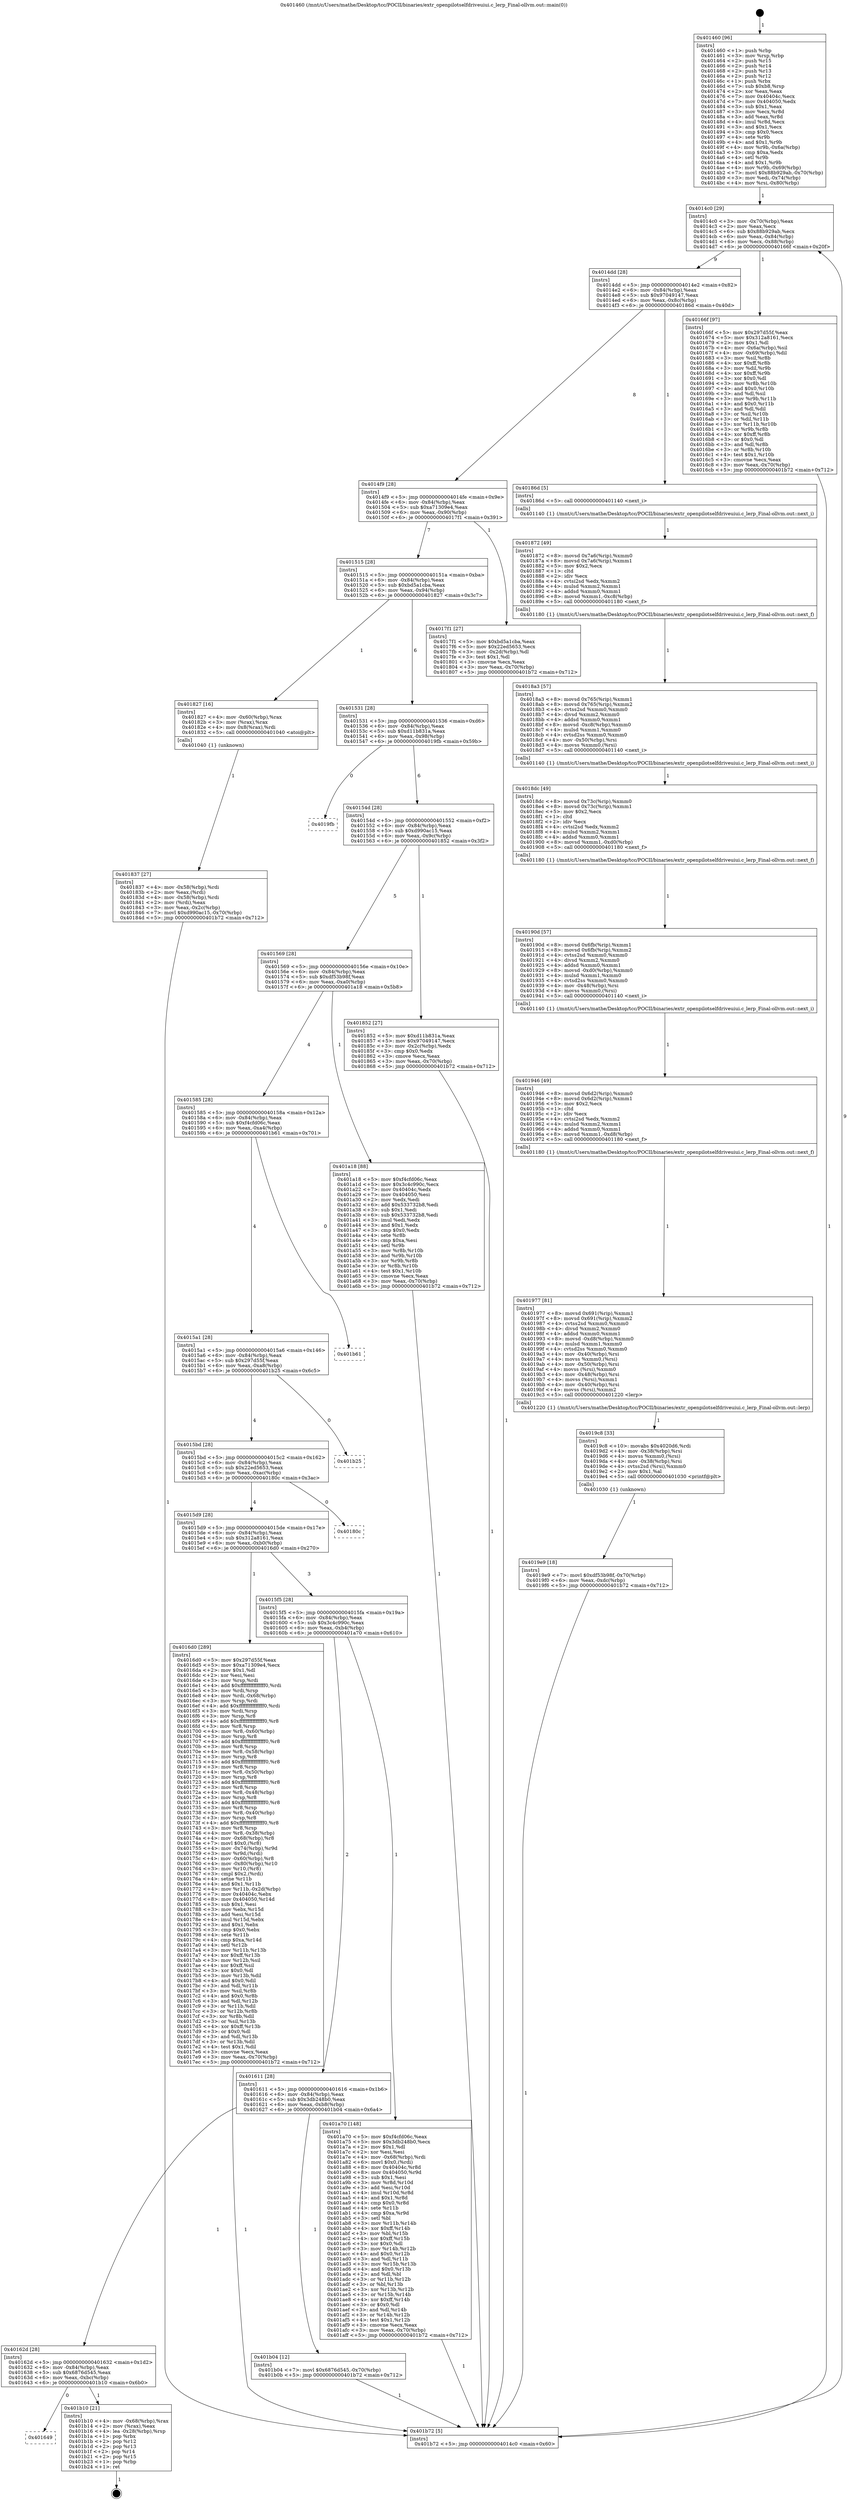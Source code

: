 digraph "0x401460" {
  label = "0x401460 (/mnt/c/Users/mathe/Desktop/tcc/POCII/binaries/extr_openpilotselfdriveuiui.c_lerp_Final-ollvm.out::main(0))"
  labelloc = "t"
  node[shape=record]

  Entry [label="",width=0.3,height=0.3,shape=circle,fillcolor=black,style=filled]
  "0x4014c0" [label="{
     0x4014c0 [29]\l
     | [instrs]\l
     &nbsp;&nbsp;0x4014c0 \<+3\>: mov -0x70(%rbp),%eax\l
     &nbsp;&nbsp;0x4014c3 \<+2\>: mov %eax,%ecx\l
     &nbsp;&nbsp;0x4014c5 \<+6\>: sub $0x88b929ab,%ecx\l
     &nbsp;&nbsp;0x4014cb \<+6\>: mov %eax,-0x84(%rbp)\l
     &nbsp;&nbsp;0x4014d1 \<+6\>: mov %ecx,-0x88(%rbp)\l
     &nbsp;&nbsp;0x4014d7 \<+6\>: je 000000000040166f \<main+0x20f\>\l
  }"]
  "0x40166f" [label="{
     0x40166f [97]\l
     | [instrs]\l
     &nbsp;&nbsp;0x40166f \<+5\>: mov $0x297d55f,%eax\l
     &nbsp;&nbsp;0x401674 \<+5\>: mov $0x312a8161,%ecx\l
     &nbsp;&nbsp;0x401679 \<+2\>: mov $0x1,%dl\l
     &nbsp;&nbsp;0x40167b \<+4\>: mov -0x6a(%rbp),%sil\l
     &nbsp;&nbsp;0x40167f \<+4\>: mov -0x69(%rbp),%dil\l
     &nbsp;&nbsp;0x401683 \<+3\>: mov %sil,%r8b\l
     &nbsp;&nbsp;0x401686 \<+4\>: xor $0xff,%r8b\l
     &nbsp;&nbsp;0x40168a \<+3\>: mov %dil,%r9b\l
     &nbsp;&nbsp;0x40168d \<+4\>: xor $0xff,%r9b\l
     &nbsp;&nbsp;0x401691 \<+3\>: xor $0x0,%dl\l
     &nbsp;&nbsp;0x401694 \<+3\>: mov %r8b,%r10b\l
     &nbsp;&nbsp;0x401697 \<+4\>: and $0x0,%r10b\l
     &nbsp;&nbsp;0x40169b \<+3\>: and %dl,%sil\l
     &nbsp;&nbsp;0x40169e \<+3\>: mov %r9b,%r11b\l
     &nbsp;&nbsp;0x4016a1 \<+4\>: and $0x0,%r11b\l
     &nbsp;&nbsp;0x4016a5 \<+3\>: and %dl,%dil\l
     &nbsp;&nbsp;0x4016a8 \<+3\>: or %sil,%r10b\l
     &nbsp;&nbsp;0x4016ab \<+3\>: or %dil,%r11b\l
     &nbsp;&nbsp;0x4016ae \<+3\>: xor %r11b,%r10b\l
     &nbsp;&nbsp;0x4016b1 \<+3\>: or %r9b,%r8b\l
     &nbsp;&nbsp;0x4016b4 \<+4\>: xor $0xff,%r8b\l
     &nbsp;&nbsp;0x4016b8 \<+3\>: or $0x0,%dl\l
     &nbsp;&nbsp;0x4016bb \<+3\>: and %dl,%r8b\l
     &nbsp;&nbsp;0x4016be \<+3\>: or %r8b,%r10b\l
     &nbsp;&nbsp;0x4016c1 \<+4\>: test $0x1,%r10b\l
     &nbsp;&nbsp;0x4016c5 \<+3\>: cmovne %ecx,%eax\l
     &nbsp;&nbsp;0x4016c8 \<+3\>: mov %eax,-0x70(%rbp)\l
     &nbsp;&nbsp;0x4016cb \<+5\>: jmp 0000000000401b72 \<main+0x712\>\l
  }"]
  "0x4014dd" [label="{
     0x4014dd [28]\l
     | [instrs]\l
     &nbsp;&nbsp;0x4014dd \<+5\>: jmp 00000000004014e2 \<main+0x82\>\l
     &nbsp;&nbsp;0x4014e2 \<+6\>: mov -0x84(%rbp),%eax\l
     &nbsp;&nbsp;0x4014e8 \<+5\>: sub $0x97049147,%eax\l
     &nbsp;&nbsp;0x4014ed \<+6\>: mov %eax,-0x8c(%rbp)\l
     &nbsp;&nbsp;0x4014f3 \<+6\>: je 000000000040186d \<main+0x40d\>\l
  }"]
  "0x401b72" [label="{
     0x401b72 [5]\l
     | [instrs]\l
     &nbsp;&nbsp;0x401b72 \<+5\>: jmp 00000000004014c0 \<main+0x60\>\l
  }"]
  "0x401460" [label="{
     0x401460 [96]\l
     | [instrs]\l
     &nbsp;&nbsp;0x401460 \<+1\>: push %rbp\l
     &nbsp;&nbsp;0x401461 \<+3\>: mov %rsp,%rbp\l
     &nbsp;&nbsp;0x401464 \<+2\>: push %r15\l
     &nbsp;&nbsp;0x401466 \<+2\>: push %r14\l
     &nbsp;&nbsp;0x401468 \<+2\>: push %r13\l
     &nbsp;&nbsp;0x40146a \<+2\>: push %r12\l
     &nbsp;&nbsp;0x40146c \<+1\>: push %rbx\l
     &nbsp;&nbsp;0x40146d \<+7\>: sub $0xb8,%rsp\l
     &nbsp;&nbsp;0x401474 \<+2\>: xor %eax,%eax\l
     &nbsp;&nbsp;0x401476 \<+7\>: mov 0x40404c,%ecx\l
     &nbsp;&nbsp;0x40147d \<+7\>: mov 0x404050,%edx\l
     &nbsp;&nbsp;0x401484 \<+3\>: sub $0x1,%eax\l
     &nbsp;&nbsp;0x401487 \<+3\>: mov %ecx,%r8d\l
     &nbsp;&nbsp;0x40148a \<+3\>: add %eax,%r8d\l
     &nbsp;&nbsp;0x40148d \<+4\>: imul %r8d,%ecx\l
     &nbsp;&nbsp;0x401491 \<+3\>: and $0x1,%ecx\l
     &nbsp;&nbsp;0x401494 \<+3\>: cmp $0x0,%ecx\l
     &nbsp;&nbsp;0x401497 \<+4\>: sete %r9b\l
     &nbsp;&nbsp;0x40149b \<+4\>: and $0x1,%r9b\l
     &nbsp;&nbsp;0x40149f \<+4\>: mov %r9b,-0x6a(%rbp)\l
     &nbsp;&nbsp;0x4014a3 \<+3\>: cmp $0xa,%edx\l
     &nbsp;&nbsp;0x4014a6 \<+4\>: setl %r9b\l
     &nbsp;&nbsp;0x4014aa \<+4\>: and $0x1,%r9b\l
     &nbsp;&nbsp;0x4014ae \<+4\>: mov %r9b,-0x69(%rbp)\l
     &nbsp;&nbsp;0x4014b2 \<+7\>: movl $0x88b929ab,-0x70(%rbp)\l
     &nbsp;&nbsp;0x4014b9 \<+3\>: mov %edi,-0x74(%rbp)\l
     &nbsp;&nbsp;0x4014bc \<+4\>: mov %rsi,-0x80(%rbp)\l
  }"]
  Exit [label="",width=0.3,height=0.3,shape=circle,fillcolor=black,style=filled,peripheries=2]
  "0x40186d" [label="{
     0x40186d [5]\l
     | [instrs]\l
     &nbsp;&nbsp;0x40186d \<+5\>: call 0000000000401140 \<next_i\>\l
     | [calls]\l
     &nbsp;&nbsp;0x401140 \{1\} (/mnt/c/Users/mathe/Desktop/tcc/POCII/binaries/extr_openpilotselfdriveuiui.c_lerp_Final-ollvm.out::next_i)\l
  }"]
  "0x4014f9" [label="{
     0x4014f9 [28]\l
     | [instrs]\l
     &nbsp;&nbsp;0x4014f9 \<+5\>: jmp 00000000004014fe \<main+0x9e\>\l
     &nbsp;&nbsp;0x4014fe \<+6\>: mov -0x84(%rbp),%eax\l
     &nbsp;&nbsp;0x401504 \<+5\>: sub $0xa71309e4,%eax\l
     &nbsp;&nbsp;0x401509 \<+6\>: mov %eax,-0x90(%rbp)\l
     &nbsp;&nbsp;0x40150f \<+6\>: je 00000000004017f1 \<main+0x391\>\l
  }"]
  "0x401649" [label="{
     0x401649\l
  }", style=dashed]
  "0x4017f1" [label="{
     0x4017f1 [27]\l
     | [instrs]\l
     &nbsp;&nbsp;0x4017f1 \<+5\>: mov $0xbd5a1cba,%eax\l
     &nbsp;&nbsp;0x4017f6 \<+5\>: mov $0x22ed5653,%ecx\l
     &nbsp;&nbsp;0x4017fb \<+3\>: mov -0x2d(%rbp),%dl\l
     &nbsp;&nbsp;0x4017fe \<+3\>: test $0x1,%dl\l
     &nbsp;&nbsp;0x401801 \<+3\>: cmovne %ecx,%eax\l
     &nbsp;&nbsp;0x401804 \<+3\>: mov %eax,-0x70(%rbp)\l
     &nbsp;&nbsp;0x401807 \<+5\>: jmp 0000000000401b72 \<main+0x712\>\l
  }"]
  "0x401515" [label="{
     0x401515 [28]\l
     | [instrs]\l
     &nbsp;&nbsp;0x401515 \<+5\>: jmp 000000000040151a \<main+0xba\>\l
     &nbsp;&nbsp;0x40151a \<+6\>: mov -0x84(%rbp),%eax\l
     &nbsp;&nbsp;0x401520 \<+5\>: sub $0xbd5a1cba,%eax\l
     &nbsp;&nbsp;0x401525 \<+6\>: mov %eax,-0x94(%rbp)\l
     &nbsp;&nbsp;0x40152b \<+6\>: je 0000000000401827 \<main+0x3c7\>\l
  }"]
  "0x401b10" [label="{
     0x401b10 [21]\l
     | [instrs]\l
     &nbsp;&nbsp;0x401b10 \<+4\>: mov -0x68(%rbp),%rax\l
     &nbsp;&nbsp;0x401b14 \<+2\>: mov (%rax),%eax\l
     &nbsp;&nbsp;0x401b16 \<+4\>: lea -0x28(%rbp),%rsp\l
     &nbsp;&nbsp;0x401b1a \<+1\>: pop %rbx\l
     &nbsp;&nbsp;0x401b1b \<+2\>: pop %r12\l
     &nbsp;&nbsp;0x401b1d \<+2\>: pop %r13\l
     &nbsp;&nbsp;0x401b1f \<+2\>: pop %r14\l
     &nbsp;&nbsp;0x401b21 \<+2\>: pop %r15\l
     &nbsp;&nbsp;0x401b23 \<+1\>: pop %rbp\l
     &nbsp;&nbsp;0x401b24 \<+1\>: ret\l
  }"]
  "0x401827" [label="{
     0x401827 [16]\l
     | [instrs]\l
     &nbsp;&nbsp;0x401827 \<+4\>: mov -0x60(%rbp),%rax\l
     &nbsp;&nbsp;0x40182b \<+3\>: mov (%rax),%rax\l
     &nbsp;&nbsp;0x40182e \<+4\>: mov 0x8(%rax),%rdi\l
     &nbsp;&nbsp;0x401832 \<+5\>: call 0000000000401040 \<atoi@plt\>\l
     | [calls]\l
     &nbsp;&nbsp;0x401040 \{1\} (unknown)\l
  }"]
  "0x401531" [label="{
     0x401531 [28]\l
     | [instrs]\l
     &nbsp;&nbsp;0x401531 \<+5\>: jmp 0000000000401536 \<main+0xd6\>\l
     &nbsp;&nbsp;0x401536 \<+6\>: mov -0x84(%rbp),%eax\l
     &nbsp;&nbsp;0x40153c \<+5\>: sub $0xd11b831a,%eax\l
     &nbsp;&nbsp;0x401541 \<+6\>: mov %eax,-0x98(%rbp)\l
     &nbsp;&nbsp;0x401547 \<+6\>: je 00000000004019fb \<main+0x59b\>\l
  }"]
  "0x40162d" [label="{
     0x40162d [28]\l
     | [instrs]\l
     &nbsp;&nbsp;0x40162d \<+5\>: jmp 0000000000401632 \<main+0x1d2\>\l
     &nbsp;&nbsp;0x401632 \<+6\>: mov -0x84(%rbp),%eax\l
     &nbsp;&nbsp;0x401638 \<+5\>: sub $0x6876d545,%eax\l
     &nbsp;&nbsp;0x40163d \<+6\>: mov %eax,-0xbc(%rbp)\l
     &nbsp;&nbsp;0x401643 \<+6\>: je 0000000000401b10 \<main+0x6b0\>\l
  }"]
  "0x4019fb" [label="{
     0x4019fb\l
  }", style=dashed]
  "0x40154d" [label="{
     0x40154d [28]\l
     | [instrs]\l
     &nbsp;&nbsp;0x40154d \<+5\>: jmp 0000000000401552 \<main+0xf2\>\l
     &nbsp;&nbsp;0x401552 \<+6\>: mov -0x84(%rbp),%eax\l
     &nbsp;&nbsp;0x401558 \<+5\>: sub $0xd990ac15,%eax\l
     &nbsp;&nbsp;0x40155d \<+6\>: mov %eax,-0x9c(%rbp)\l
     &nbsp;&nbsp;0x401563 \<+6\>: je 0000000000401852 \<main+0x3f2\>\l
  }"]
  "0x401b04" [label="{
     0x401b04 [12]\l
     | [instrs]\l
     &nbsp;&nbsp;0x401b04 \<+7\>: movl $0x6876d545,-0x70(%rbp)\l
     &nbsp;&nbsp;0x401b0b \<+5\>: jmp 0000000000401b72 \<main+0x712\>\l
  }"]
  "0x401852" [label="{
     0x401852 [27]\l
     | [instrs]\l
     &nbsp;&nbsp;0x401852 \<+5\>: mov $0xd11b831a,%eax\l
     &nbsp;&nbsp;0x401857 \<+5\>: mov $0x97049147,%ecx\l
     &nbsp;&nbsp;0x40185c \<+3\>: mov -0x2c(%rbp),%edx\l
     &nbsp;&nbsp;0x40185f \<+3\>: cmp $0x0,%edx\l
     &nbsp;&nbsp;0x401862 \<+3\>: cmove %ecx,%eax\l
     &nbsp;&nbsp;0x401865 \<+3\>: mov %eax,-0x70(%rbp)\l
     &nbsp;&nbsp;0x401868 \<+5\>: jmp 0000000000401b72 \<main+0x712\>\l
  }"]
  "0x401569" [label="{
     0x401569 [28]\l
     | [instrs]\l
     &nbsp;&nbsp;0x401569 \<+5\>: jmp 000000000040156e \<main+0x10e\>\l
     &nbsp;&nbsp;0x40156e \<+6\>: mov -0x84(%rbp),%eax\l
     &nbsp;&nbsp;0x401574 \<+5\>: sub $0xdf53b98f,%eax\l
     &nbsp;&nbsp;0x401579 \<+6\>: mov %eax,-0xa0(%rbp)\l
     &nbsp;&nbsp;0x40157f \<+6\>: je 0000000000401a18 \<main+0x5b8\>\l
  }"]
  "0x401611" [label="{
     0x401611 [28]\l
     | [instrs]\l
     &nbsp;&nbsp;0x401611 \<+5\>: jmp 0000000000401616 \<main+0x1b6\>\l
     &nbsp;&nbsp;0x401616 \<+6\>: mov -0x84(%rbp),%eax\l
     &nbsp;&nbsp;0x40161c \<+5\>: sub $0x3db248b0,%eax\l
     &nbsp;&nbsp;0x401621 \<+6\>: mov %eax,-0xb8(%rbp)\l
     &nbsp;&nbsp;0x401627 \<+6\>: je 0000000000401b04 \<main+0x6a4\>\l
  }"]
  "0x401a18" [label="{
     0x401a18 [88]\l
     | [instrs]\l
     &nbsp;&nbsp;0x401a18 \<+5\>: mov $0xf4cfd06c,%eax\l
     &nbsp;&nbsp;0x401a1d \<+5\>: mov $0x3c4c990c,%ecx\l
     &nbsp;&nbsp;0x401a22 \<+7\>: mov 0x40404c,%edx\l
     &nbsp;&nbsp;0x401a29 \<+7\>: mov 0x404050,%esi\l
     &nbsp;&nbsp;0x401a30 \<+2\>: mov %edx,%edi\l
     &nbsp;&nbsp;0x401a32 \<+6\>: add $0x533732b8,%edi\l
     &nbsp;&nbsp;0x401a38 \<+3\>: sub $0x1,%edi\l
     &nbsp;&nbsp;0x401a3b \<+6\>: sub $0x533732b8,%edi\l
     &nbsp;&nbsp;0x401a41 \<+3\>: imul %edi,%edx\l
     &nbsp;&nbsp;0x401a44 \<+3\>: and $0x1,%edx\l
     &nbsp;&nbsp;0x401a47 \<+3\>: cmp $0x0,%edx\l
     &nbsp;&nbsp;0x401a4a \<+4\>: sete %r8b\l
     &nbsp;&nbsp;0x401a4e \<+3\>: cmp $0xa,%esi\l
     &nbsp;&nbsp;0x401a51 \<+4\>: setl %r9b\l
     &nbsp;&nbsp;0x401a55 \<+3\>: mov %r8b,%r10b\l
     &nbsp;&nbsp;0x401a58 \<+3\>: and %r9b,%r10b\l
     &nbsp;&nbsp;0x401a5b \<+3\>: xor %r9b,%r8b\l
     &nbsp;&nbsp;0x401a5e \<+3\>: or %r8b,%r10b\l
     &nbsp;&nbsp;0x401a61 \<+4\>: test $0x1,%r10b\l
     &nbsp;&nbsp;0x401a65 \<+3\>: cmovne %ecx,%eax\l
     &nbsp;&nbsp;0x401a68 \<+3\>: mov %eax,-0x70(%rbp)\l
     &nbsp;&nbsp;0x401a6b \<+5\>: jmp 0000000000401b72 \<main+0x712\>\l
  }"]
  "0x401585" [label="{
     0x401585 [28]\l
     | [instrs]\l
     &nbsp;&nbsp;0x401585 \<+5\>: jmp 000000000040158a \<main+0x12a\>\l
     &nbsp;&nbsp;0x40158a \<+6\>: mov -0x84(%rbp),%eax\l
     &nbsp;&nbsp;0x401590 \<+5\>: sub $0xf4cfd06c,%eax\l
     &nbsp;&nbsp;0x401595 \<+6\>: mov %eax,-0xa4(%rbp)\l
     &nbsp;&nbsp;0x40159b \<+6\>: je 0000000000401b61 \<main+0x701\>\l
  }"]
  "0x401a70" [label="{
     0x401a70 [148]\l
     | [instrs]\l
     &nbsp;&nbsp;0x401a70 \<+5\>: mov $0xf4cfd06c,%eax\l
     &nbsp;&nbsp;0x401a75 \<+5\>: mov $0x3db248b0,%ecx\l
     &nbsp;&nbsp;0x401a7a \<+2\>: mov $0x1,%dl\l
     &nbsp;&nbsp;0x401a7c \<+2\>: xor %esi,%esi\l
     &nbsp;&nbsp;0x401a7e \<+4\>: mov -0x68(%rbp),%rdi\l
     &nbsp;&nbsp;0x401a82 \<+6\>: movl $0x0,(%rdi)\l
     &nbsp;&nbsp;0x401a88 \<+8\>: mov 0x40404c,%r8d\l
     &nbsp;&nbsp;0x401a90 \<+8\>: mov 0x404050,%r9d\l
     &nbsp;&nbsp;0x401a98 \<+3\>: sub $0x1,%esi\l
     &nbsp;&nbsp;0x401a9b \<+3\>: mov %r8d,%r10d\l
     &nbsp;&nbsp;0x401a9e \<+3\>: add %esi,%r10d\l
     &nbsp;&nbsp;0x401aa1 \<+4\>: imul %r10d,%r8d\l
     &nbsp;&nbsp;0x401aa5 \<+4\>: and $0x1,%r8d\l
     &nbsp;&nbsp;0x401aa9 \<+4\>: cmp $0x0,%r8d\l
     &nbsp;&nbsp;0x401aad \<+4\>: sete %r11b\l
     &nbsp;&nbsp;0x401ab1 \<+4\>: cmp $0xa,%r9d\l
     &nbsp;&nbsp;0x401ab5 \<+3\>: setl %bl\l
     &nbsp;&nbsp;0x401ab8 \<+3\>: mov %r11b,%r14b\l
     &nbsp;&nbsp;0x401abb \<+4\>: xor $0xff,%r14b\l
     &nbsp;&nbsp;0x401abf \<+3\>: mov %bl,%r15b\l
     &nbsp;&nbsp;0x401ac2 \<+4\>: xor $0xff,%r15b\l
     &nbsp;&nbsp;0x401ac6 \<+3\>: xor $0x0,%dl\l
     &nbsp;&nbsp;0x401ac9 \<+3\>: mov %r14b,%r12b\l
     &nbsp;&nbsp;0x401acc \<+4\>: and $0x0,%r12b\l
     &nbsp;&nbsp;0x401ad0 \<+3\>: and %dl,%r11b\l
     &nbsp;&nbsp;0x401ad3 \<+3\>: mov %r15b,%r13b\l
     &nbsp;&nbsp;0x401ad6 \<+4\>: and $0x0,%r13b\l
     &nbsp;&nbsp;0x401ada \<+2\>: and %dl,%bl\l
     &nbsp;&nbsp;0x401adc \<+3\>: or %r11b,%r12b\l
     &nbsp;&nbsp;0x401adf \<+3\>: or %bl,%r13b\l
     &nbsp;&nbsp;0x401ae2 \<+3\>: xor %r13b,%r12b\l
     &nbsp;&nbsp;0x401ae5 \<+3\>: or %r15b,%r14b\l
     &nbsp;&nbsp;0x401ae8 \<+4\>: xor $0xff,%r14b\l
     &nbsp;&nbsp;0x401aec \<+3\>: or $0x0,%dl\l
     &nbsp;&nbsp;0x401aef \<+3\>: and %dl,%r14b\l
     &nbsp;&nbsp;0x401af2 \<+3\>: or %r14b,%r12b\l
     &nbsp;&nbsp;0x401af5 \<+4\>: test $0x1,%r12b\l
     &nbsp;&nbsp;0x401af9 \<+3\>: cmovne %ecx,%eax\l
     &nbsp;&nbsp;0x401afc \<+3\>: mov %eax,-0x70(%rbp)\l
     &nbsp;&nbsp;0x401aff \<+5\>: jmp 0000000000401b72 \<main+0x712\>\l
  }"]
  "0x401b61" [label="{
     0x401b61\l
  }", style=dashed]
  "0x4015a1" [label="{
     0x4015a1 [28]\l
     | [instrs]\l
     &nbsp;&nbsp;0x4015a1 \<+5\>: jmp 00000000004015a6 \<main+0x146\>\l
     &nbsp;&nbsp;0x4015a6 \<+6\>: mov -0x84(%rbp),%eax\l
     &nbsp;&nbsp;0x4015ac \<+5\>: sub $0x297d55f,%eax\l
     &nbsp;&nbsp;0x4015b1 \<+6\>: mov %eax,-0xa8(%rbp)\l
     &nbsp;&nbsp;0x4015b7 \<+6\>: je 0000000000401b25 \<main+0x6c5\>\l
  }"]
  "0x4019e9" [label="{
     0x4019e9 [18]\l
     | [instrs]\l
     &nbsp;&nbsp;0x4019e9 \<+7\>: movl $0xdf53b98f,-0x70(%rbp)\l
     &nbsp;&nbsp;0x4019f0 \<+6\>: mov %eax,-0xdc(%rbp)\l
     &nbsp;&nbsp;0x4019f6 \<+5\>: jmp 0000000000401b72 \<main+0x712\>\l
  }"]
  "0x401b25" [label="{
     0x401b25\l
  }", style=dashed]
  "0x4015bd" [label="{
     0x4015bd [28]\l
     | [instrs]\l
     &nbsp;&nbsp;0x4015bd \<+5\>: jmp 00000000004015c2 \<main+0x162\>\l
     &nbsp;&nbsp;0x4015c2 \<+6\>: mov -0x84(%rbp),%eax\l
     &nbsp;&nbsp;0x4015c8 \<+5\>: sub $0x22ed5653,%eax\l
     &nbsp;&nbsp;0x4015cd \<+6\>: mov %eax,-0xac(%rbp)\l
     &nbsp;&nbsp;0x4015d3 \<+6\>: je 000000000040180c \<main+0x3ac\>\l
  }"]
  "0x4019c8" [label="{
     0x4019c8 [33]\l
     | [instrs]\l
     &nbsp;&nbsp;0x4019c8 \<+10\>: movabs $0x4020d6,%rdi\l
     &nbsp;&nbsp;0x4019d2 \<+4\>: mov -0x38(%rbp),%rsi\l
     &nbsp;&nbsp;0x4019d6 \<+4\>: movss %xmm0,(%rsi)\l
     &nbsp;&nbsp;0x4019da \<+4\>: mov -0x38(%rbp),%rsi\l
     &nbsp;&nbsp;0x4019de \<+4\>: cvtss2sd (%rsi),%xmm0\l
     &nbsp;&nbsp;0x4019e2 \<+2\>: mov $0x1,%al\l
     &nbsp;&nbsp;0x4019e4 \<+5\>: call 0000000000401030 \<printf@plt\>\l
     | [calls]\l
     &nbsp;&nbsp;0x401030 \{1\} (unknown)\l
  }"]
  "0x40180c" [label="{
     0x40180c\l
  }", style=dashed]
  "0x4015d9" [label="{
     0x4015d9 [28]\l
     | [instrs]\l
     &nbsp;&nbsp;0x4015d9 \<+5\>: jmp 00000000004015de \<main+0x17e\>\l
     &nbsp;&nbsp;0x4015de \<+6\>: mov -0x84(%rbp),%eax\l
     &nbsp;&nbsp;0x4015e4 \<+5\>: sub $0x312a8161,%eax\l
     &nbsp;&nbsp;0x4015e9 \<+6\>: mov %eax,-0xb0(%rbp)\l
     &nbsp;&nbsp;0x4015ef \<+6\>: je 00000000004016d0 \<main+0x270\>\l
  }"]
  "0x401977" [label="{
     0x401977 [81]\l
     | [instrs]\l
     &nbsp;&nbsp;0x401977 \<+8\>: movsd 0x691(%rip),%xmm1\l
     &nbsp;&nbsp;0x40197f \<+8\>: movsd 0x691(%rip),%xmm2\l
     &nbsp;&nbsp;0x401987 \<+4\>: cvtss2sd %xmm0,%xmm0\l
     &nbsp;&nbsp;0x40198b \<+4\>: divsd %xmm2,%xmm0\l
     &nbsp;&nbsp;0x40198f \<+4\>: addsd %xmm0,%xmm1\l
     &nbsp;&nbsp;0x401993 \<+8\>: movsd -0xd8(%rbp),%xmm0\l
     &nbsp;&nbsp;0x40199b \<+4\>: mulsd %xmm1,%xmm0\l
     &nbsp;&nbsp;0x40199f \<+4\>: cvtsd2ss %xmm0,%xmm0\l
     &nbsp;&nbsp;0x4019a3 \<+4\>: mov -0x40(%rbp),%rsi\l
     &nbsp;&nbsp;0x4019a7 \<+4\>: movss %xmm0,(%rsi)\l
     &nbsp;&nbsp;0x4019ab \<+4\>: mov -0x50(%rbp),%rsi\l
     &nbsp;&nbsp;0x4019af \<+4\>: movss (%rsi),%xmm0\l
     &nbsp;&nbsp;0x4019b3 \<+4\>: mov -0x48(%rbp),%rsi\l
     &nbsp;&nbsp;0x4019b7 \<+4\>: movss (%rsi),%xmm1\l
     &nbsp;&nbsp;0x4019bb \<+4\>: mov -0x40(%rbp),%rsi\l
     &nbsp;&nbsp;0x4019bf \<+4\>: movss (%rsi),%xmm2\l
     &nbsp;&nbsp;0x4019c3 \<+5\>: call 0000000000401220 \<lerp\>\l
     | [calls]\l
     &nbsp;&nbsp;0x401220 \{1\} (/mnt/c/Users/mathe/Desktop/tcc/POCII/binaries/extr_openpilotselfdriveuiui.c_lerp_Final-ollvm.out::lerp)\l
  }"]
  "0x4016d0" [label="{
     0x4016d0 [289]\l
     | [instrs]\l
     &nbsp;&nbsp;0x4016d0 \<+5\>: mov $0x297d55f,%eax\l
     &nbsp;&nbsp;0x4016d5 \<+5\>: mov $0xa71309e4,%ecx\l
     &nbsp;&nbsp;0x4016da \<+2\>: mov $0x1,%dl\l
     &nbsp;&nbsp;0x4016dc \<+2\>: xor %esi,%esi\l
     &nbsp;&nbsp;0x4016de \<+3\>: mov %rsp,%rdi\l
     &nbsp;&nbsp;0x4016e1 \<+4\>: add $0xfffffffffffffff0,%rdi\l
     &nbsp;&nbsp;0x4016e5 \<+3\>: mov %rdi,%rsp\l
     &nbsp;&nbsp;0x4016e8 \<+4\>: mov %rdi,-0x68(%rbp)\l
     &nbsp;&nbsp;0x4016ec \<+3\>: mov %rsp,%rdi\l
     &nbsp;&nbsp;0x4016ef \<+4\>: add $0xfffffffffffffff0,%rdi\l
     &nbsp;&nbsp;0x4016f3 \<+3\>: mov %rdi,%rsp\l
     &nbsp;&nbsp;0x4016f6 \<+3\>: mov %rsp,%r8\l
     &nbsp;&nbsp;0x4016f9 \<+4\>: add $0xfffffffffffffff0,%r8\l
     &nbsp;&nbsp;0x4016fd \<+3\>: mov %r8,%rsp\l
     &nbsp;&nbsp;0x401700 \<+4\>: mov %r8,-0x60(%rbp)\l
     &nbsp;&nbsp;0x401704 \<+3\>: mov %rsp,%r8\l
     &nbsp;&nbsp;0x401707 \<+4\>: add $0xfffffffffffffff0,%r8\l
     &nbsp;&nbsp;0x40170b \<+3\>: mov %r8,%rsp\l
     &nbsp;&nbsp;0x40170e \<+4\>: mov %r8,-0x58(%rbp)\l
     &nbsp;&nbsp;0x401712 \<+3\>: mov %rsp,%r8\l
     &nbsp;&nbsp;0x401715 \<+4\>: add $0xfffffffffffffff0,%r8\l
     &nbsp;&nbsp;0x401719 \<+3\>: mov %r8,%rsp\l
     &nbsp;&nbsp;0x40171c \<+4\>: mov %r8,-0x50(%rbp)\l
     &nbsp;&nbsp;0x401720 \<+3\>: mov %rsp,%r8\l
     &nbsp;&nbsp;0x401723 \<+4\>: add $0xfffffffffffffff0,%r8\l
     &nbsp;&nbsp;0x401727 \<+3\>: mov %r8,%rsp\l
     &nbsp;&nbsp;0x40172a \<+4\>: mov %r8,-0x48(%rbp)\l
     &nbsp;&nbsp;0x40172e \<+3\>: mov %rsp,%r8\l
     &nbsp;&nbsp;0x401731 \<+4\>: add $0xfffffffffffffff0,%r8\l
     &nbsp;&nbsp;0x401735 \<+3\>: mov %r8,%rsp\l
     &nbsp;&nbsp;0x401738 \<+4\>: mov %r8,-0x40(%rbp)\l
     &nbsp;&nbsp;0x40173c \<+3\>: mov %rsp,%r8\l
     &nbsp;&nbsp;0x40173f \<+4\>: add $0xfffffffffffffff0,%r8\l
     &nbsp;&nbsp;0x401743 \<+3\>: mov %r8,%rsp\l
     &nbsp;&nbsp;0x401746 \<+4\>: mov %r8,-0x38(%rbp)\l
     &nbsp;&nbsp;0x40174a \<+4\>: mov -0x68(%rbp),%r8\l
     &nbsp;&nbsp;0x40174e \<+7\>: movl $0x0,(%r8)\l
     &nbsp;&nbsp;0x401755 \<+4\>: mov -0x74(%rbp),%r9d\l
     &nbsp;&nbsp;0x401759 \<+3\>: mov %r9d,(%rdi)\l
     &nbsp;&nbsp;0x40175c \<+4\>: mov -0x60(%rbp),%r8\l
     &nbsp;&nbsp;0x401760 \<+4\>: mov -0x80(%rbp),%r10\l
     &nbsp;&nbsp;0x401764 \<+3\>: mov %r10,(%r8)\l
     &nbsp;&nbsp;0x401767 \<+3\>: cmpl $0x2,(%rdi)\l
     &nbsp;&nbsp;0x40176a \<+4\>: setne %r11b\l
     &nbsp;&nbsp;0x40176e \<+4\>: and $0x1,%r11b\l
     &nbsp;&nbsp;0x401772 \<+4\>: mov %r11b,-0x2d(%rbp)\l
     &nbsp;&nbsp;0x401776 \<+7\>: mov 0x40404c,%ebx\l
     &nbsp;&nbsp;0x40177d \<+8\>: mov 0x404050,%r14d\l
     &nbsp;&nbsp;0x401785 \<+3\>: sub $0x1,%esi\l
     &nbsp;&nbsp;0x401788 \<+3\>: mov %ebx,%r15d\l
     &nbsp;&nbsp;0x40178b \<+3\>: add %esi,%r15d\l
     &nbsp;&nbsp;0x40178e \<+4\>: imul %r15d,%ebx\l
     &nbsp;&nbsp;0x401792 \<+3\>: and $0x1,%ebx\l
     &nbsp;&nbsp;0x401795 \<+3\>: cmp $0x0,%ebx\l
     &nbsp;&nbsp;0x401798 \<+4\>: sete %r11b\l
     &nbsp;&nbsp;0x40179c \<+4\>: cmp $0xa,%r14d\l
     &nbsp;&nbsp;0x4017a0 \<+4\>: setl %r12b\l
     &nbsp;&nbsp;0x4017a4 \<+3\>: mov %r11b,%r13b\l
     &nbsp;&nbsp;0x4017a7 \<+4\>: xor $0xff,%r13b\l
     &nbsp;&nbsp;0x4017ab \<+3\>: mov %r12b,%sil\l
     &nbsp;&nbsp;0x4017ae \<+4\>: xor $0xff,%sil\l
     &nbsp;&nbsp;0x4017b2 \<+3\>: xor $0x0,%dl\l
     &nbsp;&nbsp;0x4017b5 \<+3\>: mov %r13b,%dil\l
     &nbsp;&nbsp;0x4017b8 \<+4\>: and $0x0,%dil\l
     &nbsp;&nbsp;0x4017bc \<+3\>: and %dl,%r11b\l
     &nbsp;&nbsp;0x4017bf \<+3\>: mov %sil,%r8b\l
     &nbsp;&nbsp;0x4017c2 \<+4\>: and $0x0,%r8b\l
     &nbsp;&nbsp;0x4017c6 \<+3\>: and %dl,%r12b\l
     &nbsp;&nbsp;0x4017c9 \<+3\>: or %r11b,%dil\l
     &nbsp;&nbsp;0x4017cc \<+3\>: or %r12b,%r8b\l
     &nbsp;&nbsp;0x4017cf \<+3\>: xor %r8b,%dil\l
     &nbsp;&nbsp;0x4017d2 \<+3\>: or %sil,%r13b\l
     &nbsp;&nbsp;0x4017d5 \<+4\>: xor $0xff,%r13b\l
     &nbsp;&nbsp;0x4017d9 \<+3\>: or $0x0,%dl\l
     &nbsp;&nbsp;0x4017dc \<+3\>: and %dl,%r13b\l
     &nbsp;&nbsp;0x4017df \<+3\>: or %r13b,%dil\l
     &nbsp;&nbsp;0x4017e2 \<+4\>: test $0x1,%dil\l
     &nbsp;&nbsp;0x4017e6 \<+3\>: cmovne %ecx,%eax\l
     &nbsp;&nbsp;0x4017e9 \<+3\>: mov %eax,-0x70(%rbp)\l
     &nbsp;&nbsp;0x4017ec \<+5\>: jmp 0000000000401b72 \<main+0x712\>\l
  }"]
  "0x4015f5" [label="{
     0x4015f5 [28]\l
     | [instrs]\l
     &nbsp;&nbsp;0x4015f5 \<+5\>: jmp 00000000004015fa \<main+0x19a\>\l
     &nbsp;&nbsp;0x4015fa \<+6\>: mov -0x84(%rbp),%eax\l
     &nbsp;&nbsp;0x401600 \<+5\>: sub $0x3c4c990c,%eax\l
     &nbsp;&nbsp;0x401605 \<+6\>: mov %eax,-0xb4(%rbp)\l
     &nbsp;&nbsp;0x40160b \<+6\>: je 0000000000401a70 \<main+0x610\>\l
  }"]
  "0x401946" [label="{
     0x401946 [49]\l
     | [instrs]\l
     &nbsp;&nbsp;0x401946 \<+8\>: movsd 0x6d2(%rip),%xmm0\l
     &nbsp;&nbsp;0x40194e \<+8\>: movsd 0x6d2(%rip),%xmm1\l
     &nbsp;&nbsp;0x401956 \<+5\>: mov $0x2,%ecx\l
     &nbsp;&nbsp;0x40195b \<+1\>: cltd\l
     &nbsp;&nbsp;0x40195c \<+2\>: idiv %ecx\l
     &nbsp;&nbsp;0x40195e \<+4\>: cvtsi2sd %edx,%xmm2\l
     &nbsp;&nbsp;0x401962 \<+4\>: mulsd %xmm2,%xmm1\l
     &nbsp;&nbsp;0x401966 \<+4\>: addsd %xmm0,%xmm1\l
     &nbsp;&nbsp;0x40196a \<+8\>: movsd %xmm1,-0xd8(%rbp)\l
     &nbsp;&nbsp;0x401972 \<+5\>: call 0000000000401180 \<next_f\>\l
     | [calls]\l
     &nbsp;&nbsp;0x401180 \{1\} (/mnt/c/Users/mathe/Desktop/tcc/POCII/binaries/extr_openpilotselfdriveuiui.c_lerp_Final-ollvm.out::next_f)\l
  }"]
  "0x401837" [label="{
     0x401837 [27]\l
     | [instrs]\l
     &nbsp;&nbsp;0x401837 \<+4\>: mov -0x58(%rbp),%rdi\l
     &nbsp;&nbsp;0x40183b \<+2\>: mov %eax,(%rdi)\l
     &nbsp;&nbsp;0x40183d \<+4\>: mov -0x58(%rbp),%rdi\l
     &nbsp;&nbsp;0x401841 \<+2\>: mov (%rdi),%eax\l
     &nbsp;&nbsp;0x401843 \<+3\>: mov %eax,-0x2c(%rbp)\l
     &nbsp;&nbsp;0x401846 \<+7\>: movl $0xd990ac15,-0x70(%rbp)\l
     &nbsp;&nbsp;0x40184d \<+5\>: jmp 0000000000401b72 \<main+0x712\>\l
  }"]
  "0x401872" [label="{
     0x401872 [49]\l
     | [instrs]\l
     &nbsp;&nbsp;0x401872 \<+8\>: movsd 0x7a6(%rip),%xmm0\l
     &nbsp;&nbsp;0x40187a \<+8\>: movsd 0x7a6(%rip),%xmm1\l
     &nbsp;&nbsp;0x401882 \<+5\>: mov $0x2,%ecx\l
     &nbsp;&nbsp;0x401887 \<+1\>: cltd\l
     &nbsp;&nbsp;0x401888 \<+2\>: idiv %ecx\l
     &nbsp;&nbsp;0x40188a \<+4\>: cvtsi2sd %edx,%xmm2\l
     &nbsp;&nbsp;0x40188e \<+4\>: mulsd %xmm2,%xmm1\l
     &nbsp;&nbsp;0x401892 \<+4\>: addsd %xmm0,%xmm1\l
     &nbsp;&nbsp;0x401896 \<+8\>: movsd %xmm1,-0xc8(%rbp)\l
     &nbsp;&nbsp;0x40189e \<+5\>: call 0000000000401180 \<next_f\>\l
     | [calls]\l
     &nbsp;&nbsp;0x401180 \{1\} (/mnt/c/Users/mathe/Desktop/tcc/POCII/binaries/extr_openpilotselfdriveuiui.c_lerp_Final-ollvm.out::next_f)\l
  }"]
  "0x4018a3" [label="{
     0x4018a3 [57]\l
     | [instrs]\l
     &nbsp;&nbsp;0x4018a3 \<+8\>: movsd 0x765(%rip),%xmm1\l
     &nbsp;&nbsp;0x4018ab \<+8\>: movsd 0x765(%rip),%xmm2\l
     &nbsp;&nbsp;0x4018b3 \<+4\>: cvtss2sd %xmm0,%xmm0\l
     &nbsp;&nbsp;0x4018b7 \<+4\>: divsd %xmm2,%xmm0\l
     &nbsp;&nbsp;0x4018bb \<+4\>: addsd %xmm0,%xmm1\l
     &nbsp;&nbsp;0x4018bf \<+8\>: movsd -0xc8(%rbp),%xmm0\l
     &nbsp;&nbsp;0x4018c7 \<+4\>: mulsd %xmm1,%xmm0\l
     &nbsp;&nbsp;0x4018cb \<+4\>: cvtsd2ss %xmm0,%xmm0\l
     &nbsp;&nbsp;0x4018cf \<+4\>: mov -0x50(%rbp),%rsi\l
     &nbsp;&nbsp;0x4018d3 \<+4\>: movss %xmm0,(%rsi)\l
     &nbsp;&nbsp;0x4018d7 \<+5\>: call 0000000000401140 \<next_i\>\l
     | [calls]\l
     &nbsp;&nbsp;0x401140 \{1\} (/mnt/c/Users/mathe/Desktop/tcc/POCII/binaries/extr_openpilotselfdriveuiui.c_lerp_Final-ollvm.out::next_i)\l
  }"]
  "0x4018dc" [label="{
     0x4018dc [49]\l
     | [instrs]\l
     &nbsp;&nbsp;0x4018dc \<+8\>: movsd 0x73c(%rip),%xmm0\l
     &nbsp;&nbsp;0x4018e4 \<+8\>: movsd 0x73c(%rip),%xmm1\l
     &nbsp;&nbsp;0x4018ec \<+5\>: mov $0x2,%ecx\l
     &nbsp;&nbsp;0x4018f1 \<+1\>: cltd\l
     &nbsp;&nbsp;0x4018f2 \<+2\>: idiv %ecx\l
     &nbsp;&nbsp;0x4018f4 \<+4\>: cvtsi2sd %edx,%xmm2\l
     &nbsp;&nbsp;0x4018f8 \<+4\>: mulsd %xmm2,%xmm1\l
     &nbsp;&nbsp;0x4018fc \<+4\>: addsd %xmm0,%xmm1\l
     &nbsp;&nbsp;0x401900 \<+8\>: movsd %xmm1,-0xd0(%rbp)\l
     &nbsp;&nbsp;0x401908 \<+5\>: call 0000000000401180 \<next_f\>\l
     | [calls]\l
     &nbsp;&nbsp;0x401180 \{1\} (/mnt/c/Users/mathe/Desktop/tcc/POCII/binaries/extr_openpilotselfdriveuiui.c_lerp_Final-ollvm.out::next_f)\l
  }"]
  "0x40190d" [label="{
     0x40190d [57]\l
     | [instrs]\l
     &nbsp;&nbsp;0x40190d \<+8\>: movsd 0x6fb(%rip),%xmm1\l
     &nbsp;&nbsp;0x401915 \<+8\>: movsd 0x6fb(%rip),%xmm2\l
     &nbsp;&nbsp;0x40191d \<+4\>: cvtss2sd %xmm0,%xmm0\l
     &nbsp;&nbsp;0x401921 \<+4\>: divsd %xmm2,%xmm0\l
     &nbsp;&nbsp;0x401925 \<+4\>: addsd %xmm0,%xmm1\l
     &nbsp;&nbsp;0x401929 \<+8\>: movsd -0xd0(%rbp),%xmm0\l
     &nbsp;&nbsp;0x401931 \<+4\>: mulsd %xmm1,%xmm0\l
     &nbsp;&nbsp;0x401935 \<+4\>: cvtsd2ss %xmm0,%xmm0\l
     &nbsp;&nbsp;0x401939 \<+4\>: mov -0x48(%rbp),%rsi\l
     &nbsp;&nbsp;0x40193d \<+4\>: movss %xmm0,(%rsi)\l
     &nbsp;&nbsp;0x401941 \<+5\>: call 0000000000401140 \<next_i\>\l
     | [calls]\l
     &nbsp;&nbsp;0x401140 \{1\} (/mnt/c/Users/mathe/Desktop/tcc/POCII/binaries/extr_openpilotselfdriveuiui.c_lerp_Final-ollvm.out::next_i)\l
  }"]
  Entry -> "0x401460" [label=" 1"]
  "0x4014c0" -> "0x40166f" [label=" 1"]
  "0x4014c0" -> "0x4014dd" [label=" 9"]
  "0x40166f" -> "0x401b72" [label=" 1"]
  "0x401460" -> "0x4014c0" [label=" 1"]
  "0x401b72" -> "0x4014c0" [label=" 9"]
  "0x401b10" -> Exit [label=" 1"]
  "0x4014dd" -> "0x40186d" [label=" 1"]
  "0x4014dd" -> "0x4014f9" [label=" 8"]
  "0x40162d" -> "0x401649" [label=" 0"]
  "0x4014f9" -> "0x4017f1" [label=" 1"]
  "0x4014f9" -> "0x401515" [label=" 7"]
  "0x40162d" -> "0x401b10" [label=" 1"]
  "0x401515" -> "0x401827" [label=" 1"]
  "0x401515" -> "0x401531" [label=" 6"]
  "0x401b04" -> "0x401b72" [label=" 1"]
  "0x401531" -> "0x4019fb" [label=" 0"]
  "0x401531" -> "0x40154d" [label=" 6"]
  "0x401611" -> "0x40162d" [label=" 1"]
  "0x40154d" -> "0x401852" [label=" 1"]
  "0x40154d" -> "0x401569" [label=" 5"]
  "0x401611" -> "0x401b04" [label=" 1"]
  "0x401569" -> "0x401a18" [label=" 1"]
  "0x401569" -> "0x401585" [label=" 4"]
  "0x401a70" -> "0x401b72" [label=" 1"]
  "0x401585" -> "0x401b61" [label=" 0"]
  "0x401585" -> "0x4015a1" [label=" 4"]
  "0x4015f5" -> "0x401611" [label=" 2"]
  "0x4015a1" -> "0x401b25" [label=" 0"]
  "0x4015a1" -> "0x4015bd" [label=" 4"]
  "0x4015f5" -> "0x401a70" [label=" 1"]
  "0x4015bd" -> "0x40180c" [label=" 0"]
  "0x4015bd" -> "0x4015d9" [label=" 4"]
  "0x401a18" -> "0x401b72" [label=" 1"]
  "0x4015d9" -> "0x4016d0" [label=" 1"]
  "0x4015d9" -> "0x4015f5" [label=" 3"]
  "0x4019e9" -> "0x401b72" [label=" 1"]
  "0x4016d0" -> "0x401b72" [label=" 1"]
  "0x4017f1" -> "0x401b72" [label=" 1"]
  "0x401827" -> "0x401837" [label=" 1"]
  "0x401837" -> "0x401b72" [label=" 1"]
  "0x401852" -> "0x401b72" [label=" 1"]
  "0x40186d" -> "0x401872" [label=" 1"]
  "0x401872" -> "0x4018a3" [label=" 1"]
  "0x4018a3" -> "0x4018dc" [label=" 1"]
  "0x4018dc" -> "0x40190d" [label=" 1"]
  "0x40190d" -> "0x401946" [label=" 1"]
  "0x401946" -> "0x401977" [label=" 1"]
  "0x401977" -> "0x4019c8" [label=" 1"]
  "0x4019c8" -> "0x4019e9" [label=" 1"]
}
